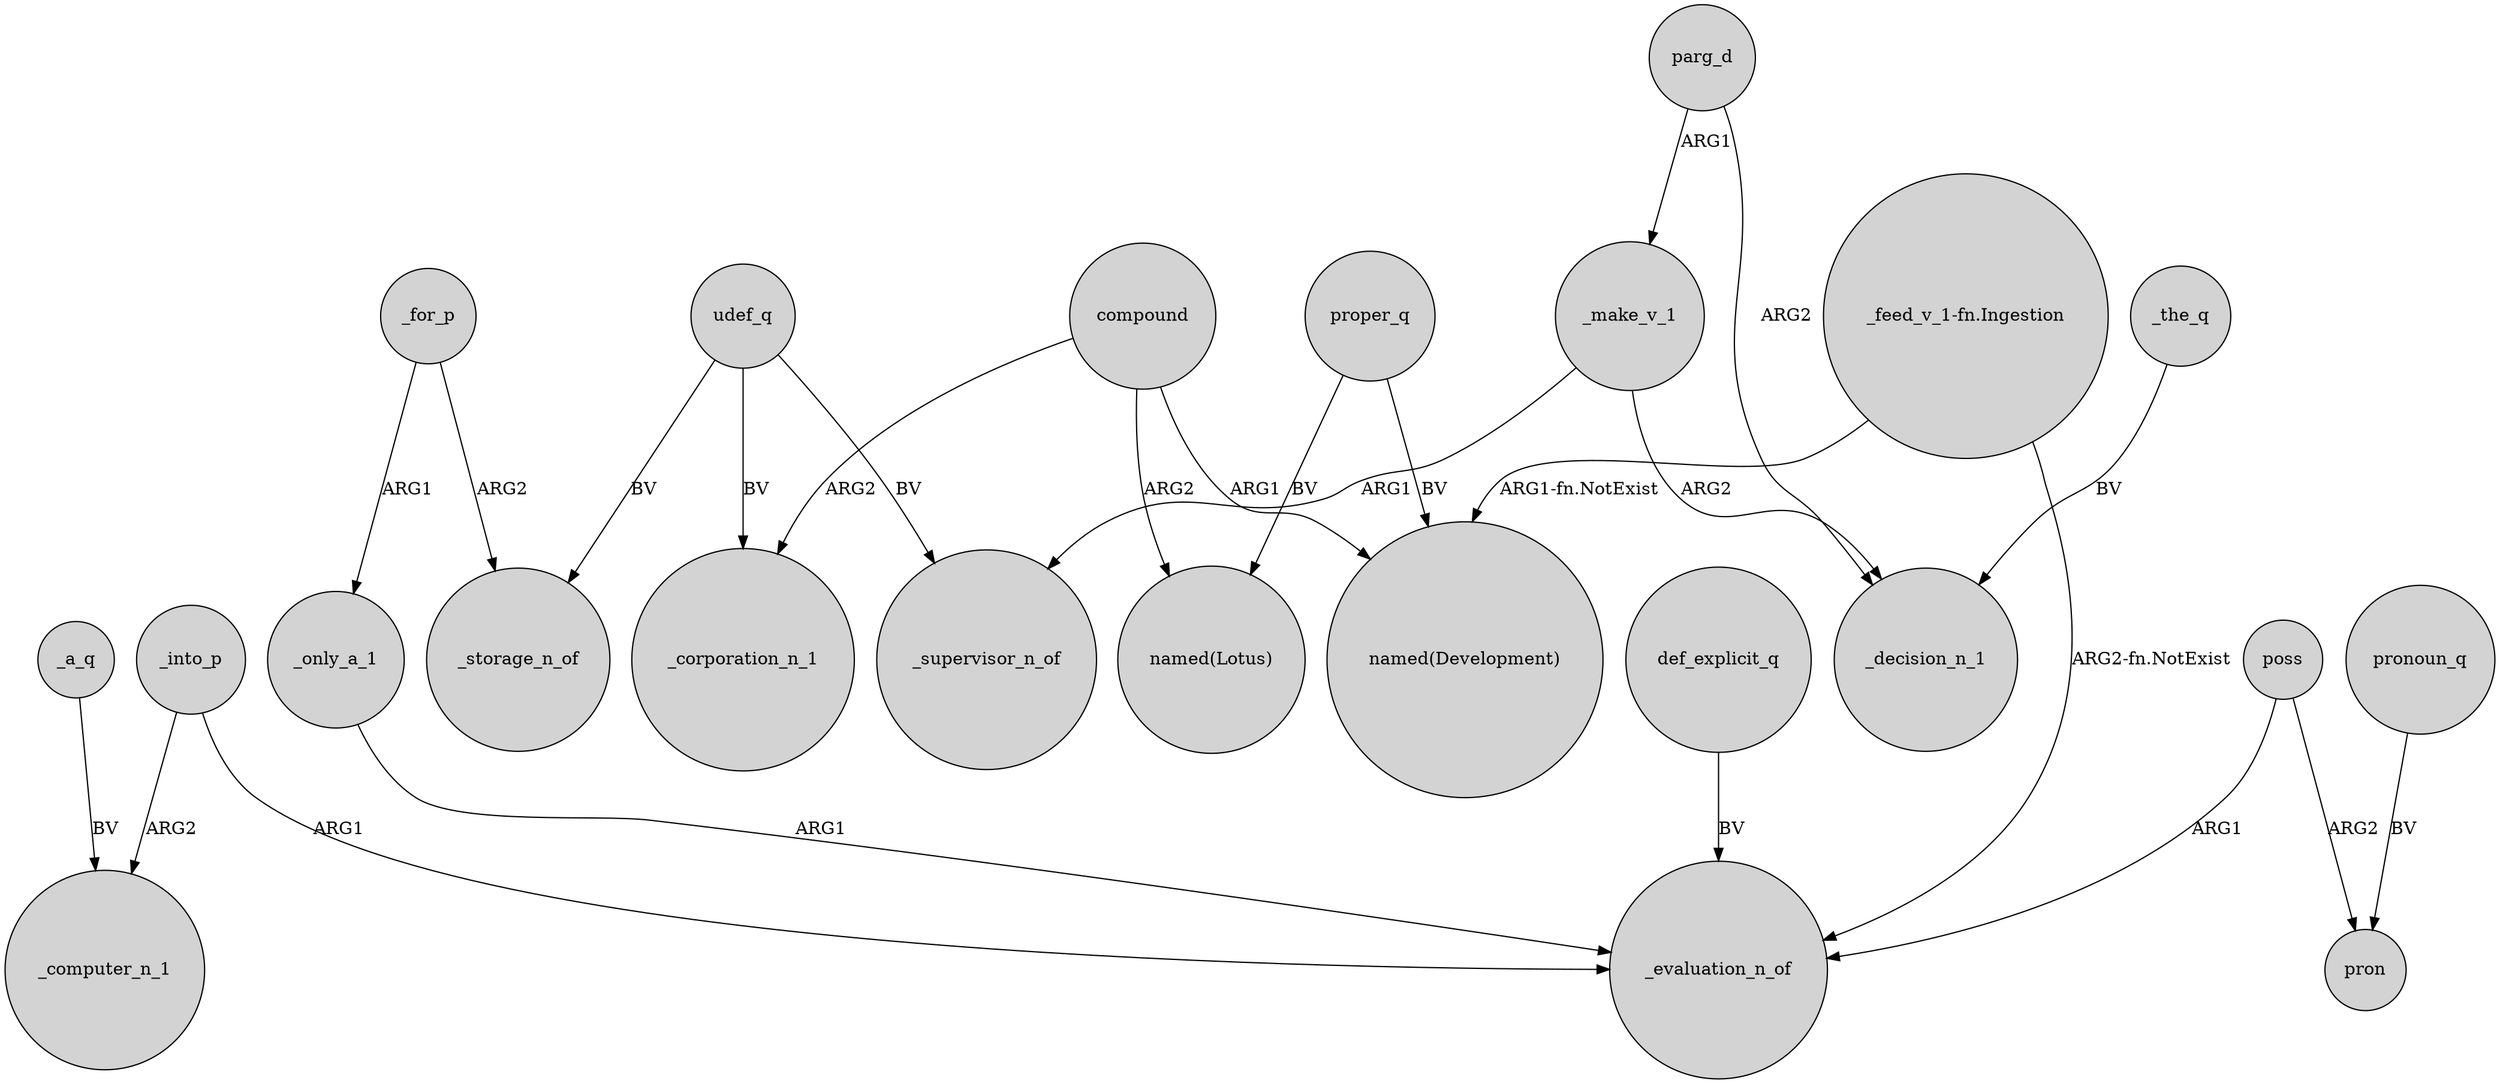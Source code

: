 digraph {
	node [shape=circle style=filled]
	_a_q -> _computer_n_1 [label=BV]
	_into_p -> _evaluation_n_of [label=ARG1]
	_only_a_1 -> _evaluation_n_of [label=ARG1]
	compound -> "named(Lotus)" [label=ARG2]
	poss -> pron [label=ARG2]
	_for_p -> _storage_n_of [label=ARG2]
	def_explicit_q -> _evaluation_n_of [label=BV]
	udef_q -> _storage_n_of [label=BV]
	proper_q -> "named(Development)" [label=BV]
	parg_d -> _decision_n_1 [label=ARG2]
	"_feed_v_1-fn.Ingestion" -> "named(Development)" [label="ARG1-fn.NotExist"]
	proper_q -> "named(Lotus)" [label=BV]
	compound -> _corporation_n_1 [label=ARG2]
	_the_q -> _decision_n_1 [label=BV]
	udef_q -> _supervisor_n_of [label=BV]
	_into_p -> _computer_n_1 [label=ARG2]
	pronoun_q -> pron [label=BV]
	udef_q -> _corporation_n_1 [label=BV]
	_make_v_1 -> _supervisor_n_of [label=ARG1]
	poss -> _evaluation_n_of [label=ARG1]
	_for_p -> _only_a_1 [label=ARG1]
	_make_v_1 -> _decision_n_1 [label=ARG2]
	parg_d -> _make_v_1 [label=ARG1]
	compound -> "named(Development)" [label=ARG1]
	"_feed_v_1-fn.Ingestion" -> _evaluation_n_of [label="ARG2-fn.NotExist"]
}

